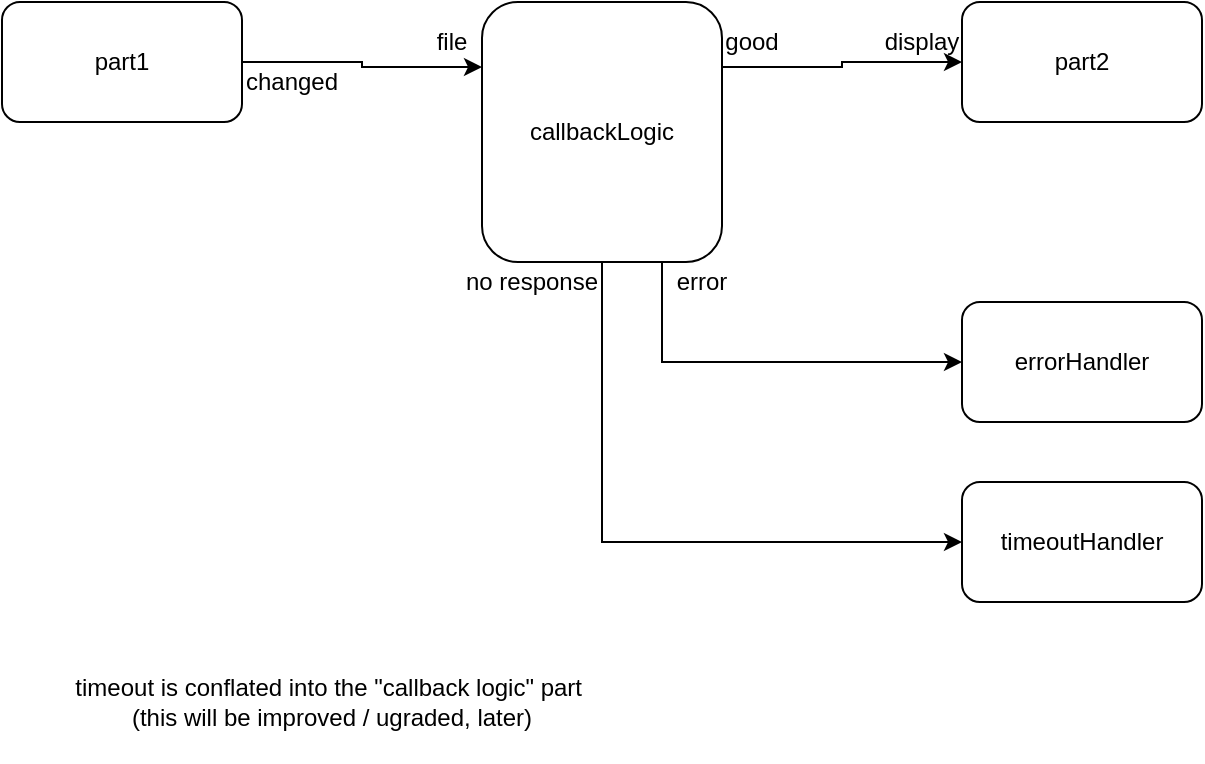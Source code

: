 <mxfile version="12.4.2" type="device" pages="1"><diagram id="yuc1eirP0Hh0A622Rh30" name="example2"><mxGraphModel dx="786" dy="580" grid="1" gridSize="10" guides="1" tooltips="1" connect="1" arrows="1" fold="1" page="1" pageScale="1" pageWidth="1100" pageHeight="850" math="0" shadow="0"><root><mxCell id="0"/><mxCell id="1" parent="0"/><mxCell id="qlMxu6vEV5zSv7hf5gxZ-1" style="edgeStyle=orthogonalEdgeStyle;rounded=0;orthogonalLoop=1;jettySize=auto;html=1;exitX=1;exitY=0.5;exitDx=0;exitDy=0;entryX=0;entryY=0.25;entryDx=0;entryDy=0;" parent="1" source="qlMxu6vEV5zSv7hf5gxZ-2" target="qlMxu6vEV5zSv7hf5gxZ-6" edge="1"><mxGeometry relative="1" as="geometry"/></mxCell><mxCell id="qlMxu6vEV5zSv7hf5gxZ-2" value="part1" style="rounded=1;whiteSpace=wrap;html=1;" parent="1" vertex="1"><mxGeometry x="40" y="120" width="120" height="60" as="geometry"/></mxCell><mxCell id="qlMxu6vEV5zSv7hf5gxZ-3" style="edgeStyle=orthogonalEdgeStyle;rounded=0;orthogonalLoop=1;jettySize=auto;html=1;exitX=1;exitY=0.25;exitDx=0;exitDy=0;entryX=0;entryY=0.5;entryDx=0;entryDy=0;" parent="1" source="qlMxu6vEV5zSv7hf5gxZ-6" target="qlMxu6vEV5zSv7hf5gxZ-7" edge="1"><mxGeometry relative="1" as="geometry"/></mxCell><mxCell id="qlMxu6vEV5zSv7hf5gxZ-4" style="edgeStyle=orthogonalEdgeStyle;rounded=0;orthogonalLoop=1;jettySize=auto;html=1;exitX=0.75;exitY=1;exitDx=0;exitDy=0;entryX=0;entryY=0.5;entryDx=0;entryDy=0;" parent="1" source="qlMxu6vEV5zSv7hf5gxZ-6" target="qlMxu6vEV5zSv7hf5gxZ-14" edge="1"><mxGeometry relative="1" as="geometry"/></mxCell><mxCell id="qlMxu6vEV5zSv7hf5gxZ-5" style="edgeStyle=orthogonalEdgeStyle;rounded=0;orthogonalLoop=1;jettySize=auto;html=1;exitX=0.5;exitY=1;exitDx=0;exitDy=0;entryX=0;entryY=0.5;entryDx=0;entryDy=0;" parent="1" source="qlMxu6vEV5zSv7hf5gxZ-6" target="qlMxu6vEV5zSv7hf5gxZ-15" edge="1"><mxGeometry relative="1" as="geometry"/></mxCell><mxCell id="qlMxu6vEV5zSv7hf5gxZ-6" value="callbackLogic" style="rounded=1;whiteSpace=wrap;html=1;" parent="1" vertex="1"><mxGeometry x="280" y="120" width="120" height="130" as="geometry"/></mxCell><mxCell id="qlMxu6vEV5zSv7hf5gxZ-7" value="part2" style="rounded=1;whiteSpace=wrap;html=1;" parent="1" vertex="1"><mxGeometry x="520" y="120" width="120" height="60" as="geometry"/></mxCell><mxCell id="qlMxu6vEV5zSv7hf5gxZ-8" value="display" style="text;html=1;strokeColor=none;fillColor=none;align=center;verticalAlign=middle;whiteSpace=wrap;rounded=0;" parent="1" vertex="1"><mxGeometry x="480" y="130" width="40" height="20" as="geometry"/></mxCell><mxCell id="qlMxu6vEV5zSv7hf5gxZ-9" value="file" style="text;html=1;strokeColor=none;fillColor=none;align=center;verticalAlign=middle;whiteSpace=wrap;rounded=0;" parent="1" vertex="1"><mxGeometry x="250" y="130" width="30" height="20" as="geometry"/></mxCell><mxCell id="qlMxu6vEV5zSv7hf5gxZ-10" value="changed" style="text;html=1;strokeColor=none;fillColor=none;align=center;verticalAlign=middle;whiteSpace=wrap;rounded=0;" parent="1" vertex="1"><mxGeometry x="160" y="150" width="50" height="20" as="geometry"/></mxCell><mxCell id="qlMxu6vEV5zSv7hf5gxZ-11" value="no response" style="text;html=1;strokeColor=none;fillColor=none;align=center;verticalAlign=middle;whiteSpace=wrap;rounded=0;" parent="1" vertex="1"><mxGeometry x="270" y="250" width="70" height="20" as="geometry"/></mxCell><mxCell id="qlMxu6vEV5zSv7hf5gxZ-12" value="error" style="text;html=1;strokeColor=none;fillColor=none;align=center;verticalAlign=middle;whiteSpace=wrap;rounded=0;" parent="1" vertex="1"><mxGeometry x="370" y="250" width="40" height="20" as="geometry"/></mxCell><mxCell id="qlMxu6vEV5zSv7hf5gxZ-13" value="good" style="text;html=1;strokeColor=none;fillColor=none;align=center;verticalAlign=middle;whiteSpace=wrap;rounded=0;" parent="1" vertex="1"><mxGeometry x="400" y="130" width="30" height="20" as="geometry"/></mxCell><mxCell id="qlMxu6vEV5zSv7hf5gxZ-14" value="errorHandler" style="rounded=1;whiteSpace=wrap;html=1;" parent="1" vertex="1"><mxGeometry x="520" y="270" width="120" height="60" as="geometry"/></mxCell><mxCell id="qlMxu6vEV5zSv7hf5gxZ-15" value="timeoutHandler" style="rounded=1;whiteSpace=wrap;html=1;" parent="1" vertex="1"><mxGeometry x="520" y="360" width="120" height="60" as="geometry"/></mxCell><mxCell id="qlMxu6vEV5zSv7hf5gxZ-16" value="timeout is conflated into the &quot;callback logic&quot; part&amp;nbsp;&lt;br&gt;(this will be improved / ugraded, later)" style="text;html=1;strokeColor=none;fillColor=none;align=center;verticalAlign=middle;whiteSpace=wrap;rounded=0;" parent="1" vertex="1"><mxGeometry x="40" y="440" width="330" height="60" as="geometry"/></mxCell></root></mxGraphModel></diagram></mxfile>